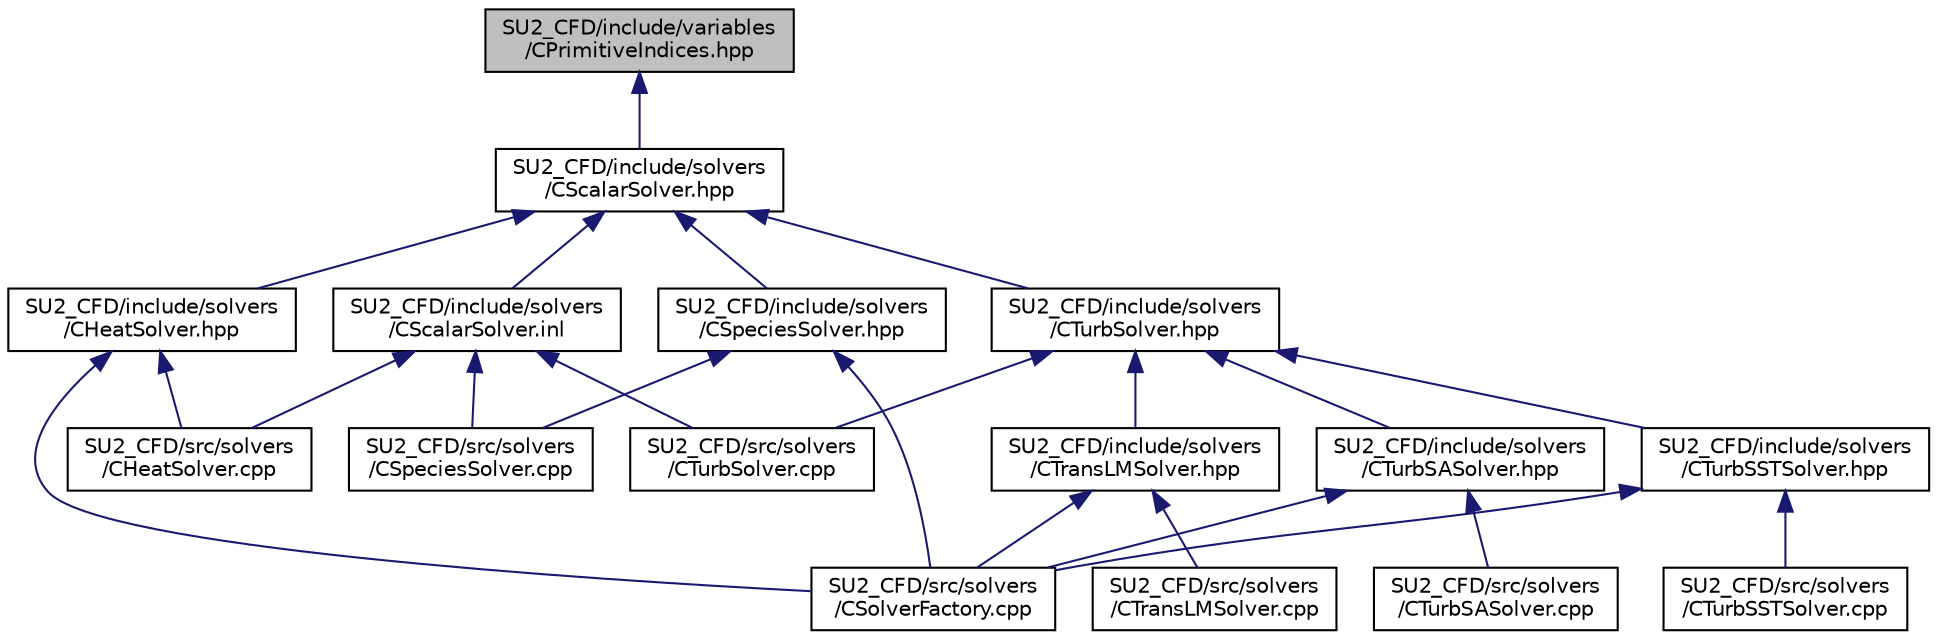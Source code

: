 digraph "SU2_CFD/include/variables/CPrimitiveIndices.hpp"
{
 // LATEX_PDF_SIZE
  edge [fontname="Helvetica",fontsize="10",labelfontname="Helvetica",labelfontsize="10"];
  node [fontname="Helvetica",fontsize="10",shape=record];
  Node1 [label="SU2_CFD/include/variables\l/CPrimitiveIndices.hpp",height=0.2,width=0.4,color="black", fillcolor="grey75", style="filled", fontcolor="black",tooltip="Abstract representation of flow primitive variable indices that tries to be efficient."];
  Node1 -> Node2 [dir="back",color="midnightblue",fontsize="10",style="solid",fontname="Helvetica"];
  Node2 [label="SU2_CFD/include/solvers\l/CScalarSolver.hpp",height=0.2,width=0.4,color="black", fillcolor="white", style="filled",URL="$CScalarSolver_8hpp.html",tooltip="Headers of the CScalarSolver class."];
  Node2 -> Node3 [dir="back",color="midnightblue",fontsize="10",style="solid",fontname="Helvetica"];
  Node3 [label="SU2_CFD/include/solvers\l/CHeatSolver.hpp",height=0.2,width=0.4,color="black", fillcolor="white", style="filled",URL="$CHeatSolver_8hpp.html",tooltip="Headers of the CHeatSolver class."];
  Node3 -> Node4 [dir="back",color="midnightblue",fontsize="10",style="solid",fontname="Helvetica"];
  Node4 [label="SU2_CFD/src/solvers\l/CHeatSolver.cpp",height=0.2,width=0.4,color="black", fillcolor="white", style="filled",URL="$CHeatSolver_8cpp.html",tooltip="Main subroutines for solving the heat equation."];
  Node3 -> Node5 [dir="back",color="midnightblue",fontsize="10",style="solid",fontname="Helvetica"];
  Node5 [label="SU2_CFD/src/solvers\l/CSolverFactory.cpp",height=0.2,width=0.4,color="black", fillcolor="white", style="filled",URL="$CSolverFactory_8cpp.html",tooltip="Main subroutines for CSolverFactoryclass."];
  Node2 -> Node6 [dir="back",color="midnightblue",fontsize="10",style="solid",fontname="Helvetica"];
  Node6 [label="SU2_CFD/include/solvers\l/CScalarSolver.inl",height=0.2,width=0.4,color="black", fillcolor="white", style="filled",URL="$CScalarSolver_8inl.html",tooltip="Main subroutines of CScalarSolver class."];
  Node6 -> Node4 [dir="back",color="midnightblue",fontsize="10",style="solid",fontname="Helvetica"];
  Node6 -> Node7 [dir="back",color="midnightblue",fontsize="10",style="solid",fontname="Helvetica"];
  Node7 [label="SU2_CFD/src/solvers\l/CSpeciesSolver.cpp",height=0.2,width=0.4,color="black", fillcolor="white", style="filled",URL="$CSpeciesSolver_8cpp.html",tooltip="Main subroutines of CSpeciesSolver class."];
  Node6 -> Node8 [dir="back",color="midnightblue",fontsize="10",style="solid",fontname="Helvetica"];
  Node8 [label="SU2_CFD/src/solvers\l/CTurbSolver.cpp",height=0.2,width=0.4,color="black", fillcolor="white", style="filled",URL="$CTurbSolver_8cpp.html",tooltip="Main subroutines of CTurbSolver class."];
  Node2 -> Node9 [dir="back",color="midnightblue",fontsize="10",style="solid",fontname="Helvetica"];
  Node9 [label="SU2_CFD/include/solvers\l/CSpeciesSolver.hpp",height=0.2,width=0.4,color="black", fillcolor="white", style="filled",URL="$CSpeciesSolver_8hpp.html",tooltip="Headers of the CSpeciesSolver class."];
  Node9 -> Node5 [dir="back",color="midnightblue",fontsize="10",style="solid",fontname="Helvetica"];
  Node9 -> Node7 [dir="back",color="midnightblue",fontsize="10",style="solid",fontname="Helvetica"];
  Node2 -> Node10 [dir="back",color="midnightblue",fontsize="10",style="solid",fontname="Helvetica"];
  Node10 [label="SU2_CFD/include/solvers\l/CTurbSolver.hpp",height=0.2,width=0.4,color="black", fillcolor="white", style="filled",URL="$CTurbSolver_8hpp.html",tooltip="Headers of the CTurbSolver class."];
  Node10 -> Node11 [dir="back",color="midnightblue",fontsize="10",style="solid",fontname="Helvetica"];
  Node11 [label="SU2_CFD/include/solvers\l/CTransLMSolver.hpp",height=0.2,width=0.4,color="black", fillcolor="white", style="filled",URL="$CTransLMSolver_8hpp.html",tooltip="Headers of the CTransLMSolver class."];
  Node11 -> Node5 [dir="back",color="midnightblue",fontsize="10",style="solid",fontname="Helvetica"];
  Node11 -> Node12 [dir="back",color="midnightblue",fontsize="10",style="solid",fontname="Helvetica"];
  Node12 [label="SU2_CFD/src/solvers\l/CTransLMSolver.cpp",height=0.2,width=0.4,color="black", fillcolor="white", style="filled",URL="$CTransLMSolver_8cpp.html",tooltip="Main subroutines for Langtry-Menter Transition model solver."];
  Node10 -> Node13 [dir="back",color="midnightblue",fontsize="10",style="solid",fontname="Helvetica"];
  Node13 [label="SU2_CFD/include/solvers\l/CTurbSASolver.hpp",height=0.2,width=0.4,color="black", fillcolor="white", style="filled",URL="$CTurbSASolver_8hpp.html",tooltip="Headers of the CTurbSASolver class."];
  Node13 -> Node5 [dir="back",color="midnightblue",fontsize="10",style="solid",fontname="Helvetica"];
  Node13 -> Node14 [dir="back",color="midnightblue",fontsize="10",style="solid",fontname="Helvetica"];
  Node14 [label="SU2_CFD/src/solvers\l/CTurbSASolver.cpp",height=0.2,width=0.4,color="black", fillcolor="white", style="filled",URL="$CTurbSASolver_8cpp.html",tooltip="Main subroutines of CTurbSASolver class."];
  Node10 -> Node15 [dir="back",color="midnightblue",fontsize="10",style="solid",fontname="Helvetica"];
  Node15 [label="SU2_CFD/include/solvers\l/CTurbSSTSolver.hpp",height=0.2,width=0.4,color="black", fillcolor="white", style="filled",URL="$CTurbSSTSolver_8hpp.html",tooltip="Headers of the CTurbSSTSolver class."];
  Node15 -> Node5 [dir="back",color="midnightblue",fontsize="10",style="solid",fontname="Helvetica"];
  Node15 -> Node16 [dir="back",color="midnightblue",fontsize="10",style="solid",fontname="Helvetica"];
  Node16 [label="SU2_CFD/src/solvers\l/CTurbSSTSolver.cpp",height=0.2,width=0.4,color="black", fillcolor="white", style="filled",URL="$CTurbSSTSolver_8cpp.html",tooltip="Main subroutines of CTurbSSTSolver class."];
  Node10 -> Node8 [dir="back",color="midnightblue",fontsize="10",style="solid",fontname="Helvetica"];
}
